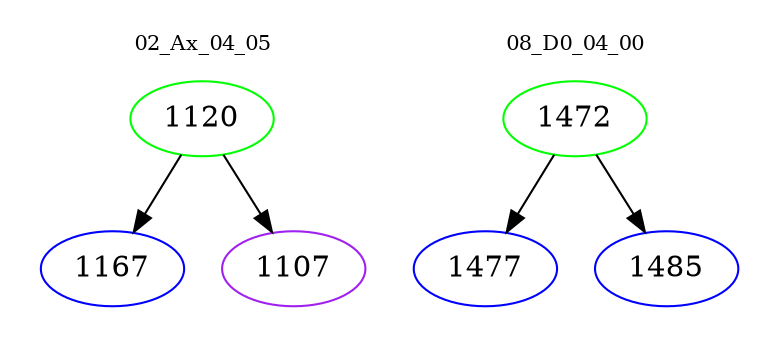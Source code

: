 digraph{
subgraph cluster_0 {
color = white
label = "02_Ax_04_05";
fontsize=10;
T0_1120 [label="1120", color="green"]
T0_1120 -> T0_1167 [color="black"]
T0_1167 [label="1167", color="blue"]
T0_1120 -> T0_1107 [color="black"]
T0_1107 [label="1107", color="purple"]
}
subgraph cluster_1 {
color = white
label = "08_D0_04_00";
fontsize=10;
T1_1472 [label="1472", color="green"]
T1_1472 -> T1_1477 [color="black"]
T1_1477 [label="1477", color="blue"]
T1_1472 -> T1_1485 [color="black"]
T1_1485 [label="1485", color="blue"]
}
}
